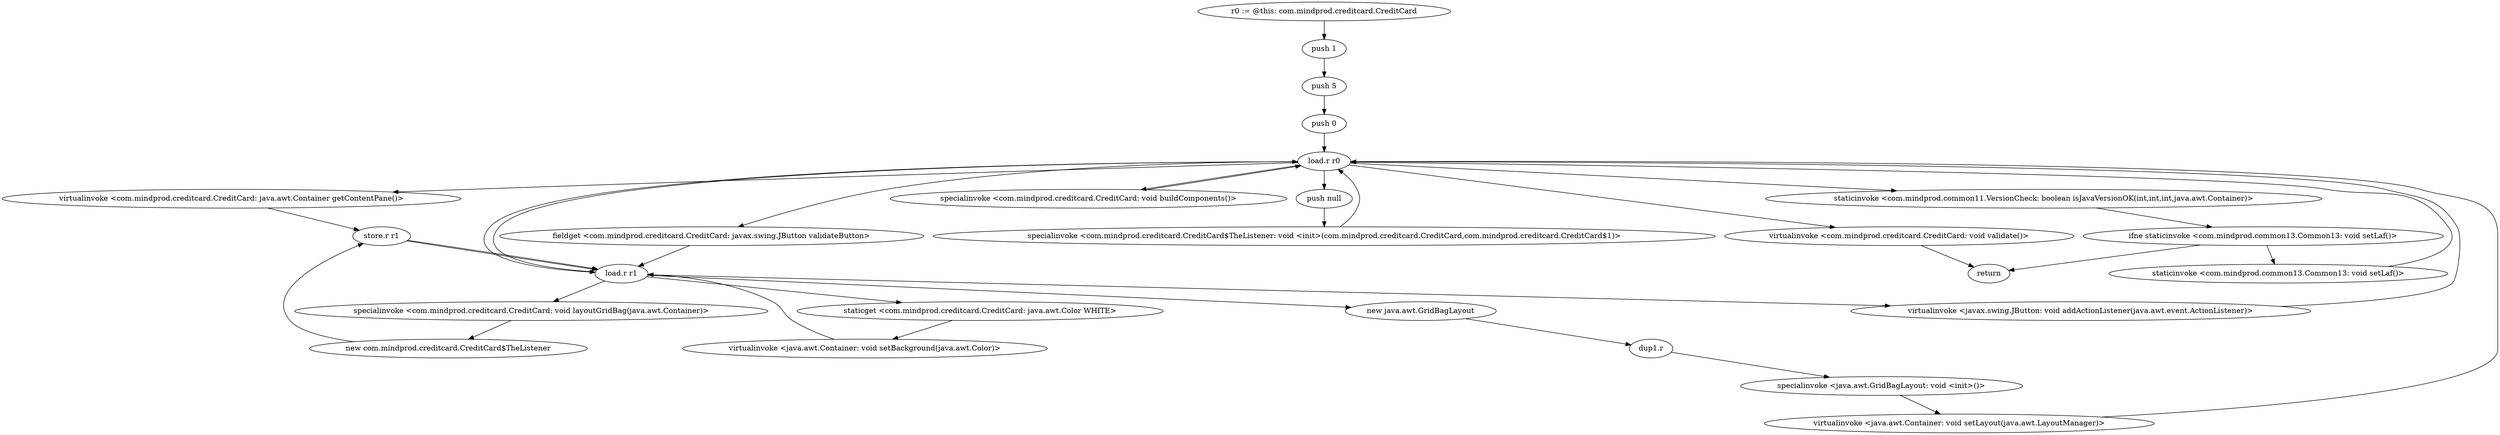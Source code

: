 digraph "" {
    "r0 := @this: com.mindprod.creditcard.CreditCard"
    "push 1"
    "r0 := @this: com.mindprod.creditcard.CreditCard"->"push 1";
    "push 5"
    "push 1"->"push 5";
    "push 0"
    "push 5"->"push 0";
    "load.r r0"
    "push 0"->"load.r r0";
    "staticinvoke <com.mindprod.common11.VersionCheck: boolean isJavaVersionOK(int,int,int,java.awt.Container)>"
    "load.r r0"->"staticinvoke <com.mindprod.common11.VersionCheck: boolean isJavaVersionOK(int,int,int,java.awt.Container)>";
    "ifne staticinvoke <com.mindprod.common13.Common13: void setLaf()>"
    "staticinvoke <com.mindprod.common11.VersionCheck: boolean isJavaVersionOK(int,int,int,java.awt.Container)>"->"ifne staticinvoke <com.mindprod.common13.Common13: void setLaf()>";
    "return"
    "ifne staticinvoke <com.mindprod.common13.Common13: void setLaf()>"->"return";
    "staticinvoke <com.mindprod.common13.Common13: void setLaf()>"
    "ifne staticinvoke <com.mindprod.common13.Common13: void setLaf()>"->"staticinvoke <com.mindprod.common13.Common13: void setLaf()>";
    "staticinvoke <com.mindprod.common13.Common13: void setLaf()>"->"load.r r0";
    "virtualinvoke <com.mindprod.creditcard.CreditCard: java.awt.Container getContentPane()>"
    "load.r r0"->"virtualinvoke <com.mindprod.creditcard.CreditCard: java.awt.Container getContentPane()>";
    "store.r r1"
    "virtualinvoke <com.mindprod.creditcard.CreditCard: java.awt.Container getContentPane()>"->"store.r r1";
    "load.r r1"
    "store.r r1"->"load.r r1";
    "staticget <com.mindprod.creditcard.CreditCard: java.awt.Color WHITE>"
    "load.r r1"->"staticget <com.mindprod.creditcard.CreditCard: java.awt.Color WHITE>";
    "virtualinvoke <java.awt.Container: void setBackground(java.awt.Color)>"
    "staticget <com.mindprod.creditcard.CreditCard: java.awt.Color WHITE>"->"virtualinvoke <java.awt.Container: void setBackground(java.awt.Color)>";
    "virtualinvoke <java.awt.Container: void setBackground(java.awt.Color)>"->"load.r r1";
    "new java.awt.GridBagLayout"
    "load.r r1"->"new java.awt.GridBagLayout";
    "dup1.r"
    "new java.awt.GridBagLayout"->"dup1.r";
    "specialinvoke <java.awt.GridBagLayout: void <init>()>"
    "dup1.r"->"specialinvoke <java.awt.GridBagLayout: void <init>()>";
    "virtualinvoke <java.awt.Container: void setLayout(java.awt.LayoutManager)>"
    "specialinvoke <java.awt.GridBagLayout: void <init>()>"->"virtualinvoke <java.awt.Container: void setLayout(java.awt.LayoutManager)>";
    "virtualinvoke <java.awt.Container: void setLayout(java.awt.LayoutManager)>"->"load.r r0";
    "specialinvoke <com.mindprod.creditcard.CreditCard: void buildComponents()>"
    "load.r r0"->"specialinvoke <com.mindprod.creditcard.CreditCard: void buildComponents()>";
    "specialinvoke <com.mindprod.creditcard.CreditCard: void buildComponents()>"->"load.r r0";
    "load.r r0"->"load.r r1";
    "specialinvoke <com.mindprod.creditcard.CreditCard: void layoutGridBag(java.awt.Container)>"
    "load.r r1"->"specialinvoke <com.mindprod.creditcard.CreditCard: void layoutGridBag(java.awt.Container)>";
    "new com.mindprod.creditcard.CreditCard$TheListener"
    "specialinvoke <com.mindprod.creditcard.CreditCard: void layoutGridBag(java.awt.Container)>"->"new com.mindprod.creditcard.CreditCard$TheListener";
    "new com.mindprod.creditcard.CreditCard$TheListener"->"store.r r1";
    "store.r r1"->"load.r r1";
    "load.r r1"->"load.r r0";
    "push null"
    "load.r r0"->"push null";
    "specialinvoke <com.mindprod.creditcard.CreditCard$TheListener: void <init>(com.mindprod.creditcard.CreditCard,com.mindprod.creditcard.CreditCard$1)>"
    "push null"->"specialinvoke <com.mindprod.creditcard.CreditCard$TheListener: void <init>(com.mindprod.creditcard.CreditCard,com.mindprod.creditcard.CreditCard$1)>";
    "specialinvoke <com.mindprod.creditcard.CreditCard$TheListener: void <init>(com.mindprod.creditcard.CreditCard,com.mindprod.creditcard.CreditCard$1)>"->"load.r r0";
    "fieldget <com.mindprod.creditcard.CreditCard: javax.swing.JButton validateButton>"
    "load.r r0"->"fieldget <com.mindprod.creditcard.CreditCard: javax.swing.JButton validateButton>";
    "fieldget <com.mindprod.creditcard.CreditCard: javax.swing.JButton validateButton>"->"load.r r1";
    "virtualinvoke <javax.swing.JButton: void addActionListener(java.awt.event.ActionListener)>"
    "load.r r1"->"virtualinvoke <javax.swing.JButton: void addActionListener(java.awt.event.ActionListener)>";
    "virtualinvoke <javax.swing.JButton: void addActionListener(java.awt.event.ActionListener)>"->"load.r r0";
    "virtualinvoke <com.mindprod.creditcard.CreditCard: void validate()>"
    "load.r r0"->"virtualinvoke <com.mindprod.creditcard.CreditCard: void validate()>";
    "virtualinvoke <com.mindprod.creditcard.CreditCard: void validate()>"->"return";
}
